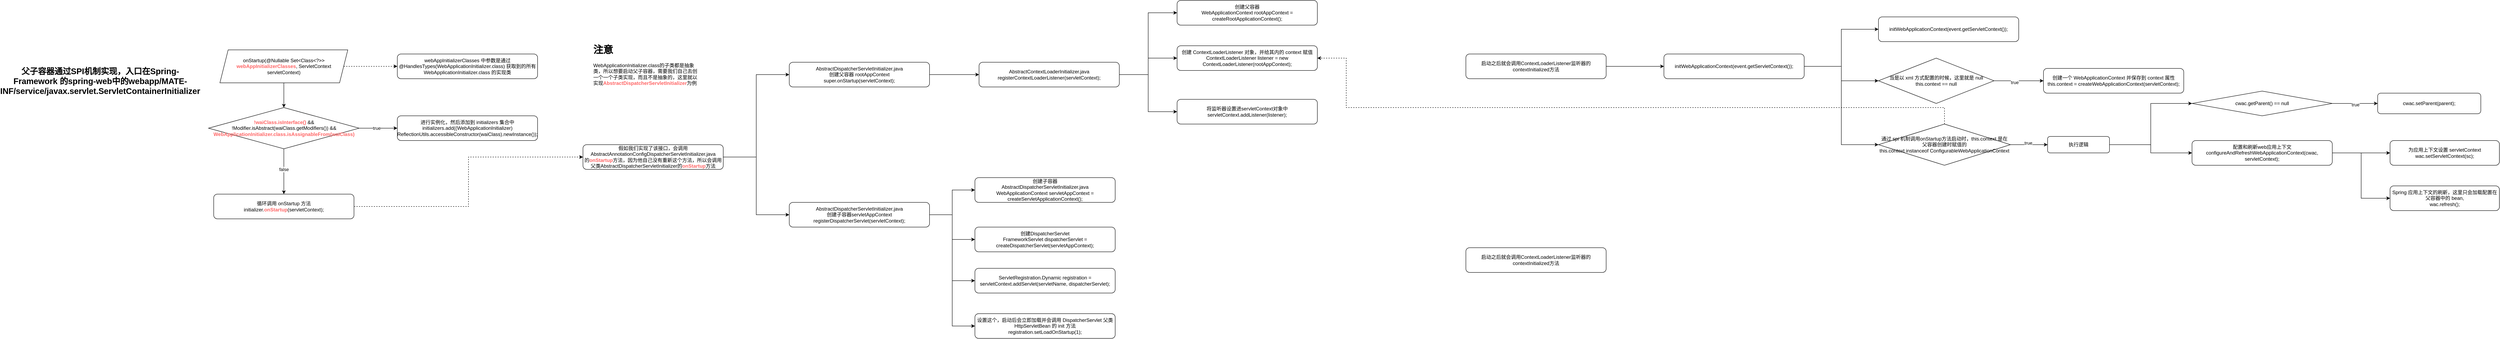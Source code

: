 <mxfile version="16.1.2" type="github">
  <diagram id="70LiV7wz0bi2Di8q39UR" name="第 1 页">
    <mxGraphModel dx="1261" dy="4100" grid="1" gridSize="10" guides="1" tooltips="1" connect="1" arrows="1" fold="1" page="1" pageScale="1" pageWidth="2339" pageHeight="3300" math="0" shadow="0">
      <root>
        <mxCell id="0" />
        <mxCell id="1" parent="0" />
        <mxCell id="CxRJg8WJ5stTx7T4FeH7-5" style="edgeStyle=orthogonalEdgeStyle;rounded=0;orthogonalLoop=1;jettySize=auto;html=1;exitX=1;exitY=0.5;exitDx=0;exitDy=0;fontColor=#FF6666;dashed=1;" parent="1" source="CxRJg8WJ5stTx7T4FeH7-1" target="CxRJg8WJ5stTx7T4FeH7-4" edge="1">
          <mxGeometry relative="1" as="geometry" />
        </mxCell>
        <mxCell id="CxRJg8WJ5stTx7T4FeH7-7" style="edgeStyle=orthogonalEdgeStyle;rounded=0;orthogonalLoop=1;jettySize=auto;html=1;exitX=0.5;exitY=1;exitDx=0;exitDy=0;fontColor=#000000;" parent="1" source="CxRJg8WJ5stTx7T4FeH7-1" target="CxRJg8WJ5stTx7T4FeH7-6" edge="1">
          <mxGeometry relative="1" as="geometry" />
        </mxCell>
        <mxCell id="CxRJg8WJ5stTx7T4FeH7-1" value="onStartup(@Nullable Set&amp;lt;Class&amp;lt;?&amp;gt;&amp;gt; &lt;b&gt;&lt;font color=&quot;#ff6666&quot;&gt;webAppInitializerClasses&lt;/font&gt;&lt;/b&gt;, ServletContext servletContext)" style="shape=parallelogram;perimeter=parallelogramPerimeter;whiteSpace=wrap;html=1;fixedSize=1;" parent="1" vertex="1">
          <mxGeometry x="570" y="80" width="310" height="80" as="geometry" />
        </mxCell>
        <mxCell id="CxRJg8WJ5stTx7T4FeH7-3" value="&lt;b&gt;&lt;font style=&quot;font-size: 20px&quot;&gt;父子容器通过SPI机制实现，入口在Spring-Framework 的spring-web中的webapp/MATE-INF/service/javax.servlet.ServletContainerInitializer&lt;/font&gt;&lt;/b&gt;" style="text;html=1;strokeColor=none;fillColor=none;align=center;verticalAlign=middle;whiteSpace=wrap;rounded=0;" parent="1" vertex="1">
          <mxGeometry x="40" y="30" width="480" height="250" as="geometry" />
        </mxCell>
        <mxCell id="CxRJg8WJ5stTx7T4FeH7-4" value="&lt;font color=&quot;#000000&quot;&gt;webAppInitializerClasses 中参数是通过 @HandlesTypes(WebApplicationInitializer.class) 获取到的所有 WebApplicationInitializer.class 的实现类&lt;/font&gt;" style="rounded=1;whiteSpace=wrap;html=1;fontColor=#FF6666;" parent="1" vertex="1">
          <mxGeometry x="1000" y="90" width="340" height="60" as="geometry" />
        </mxCell>
        <mxCell id="CxRJg8WJ5stTx7T4FeH7-10" style="edgeStyle=orthogonalEdgeStyle;rounded=0;orthogonalLoop=1;jettySize=auto;html=1;exitX=1;exitY=0.5;exitDx=0;exitDy=0;fontColor=#000000;" parent="1" source="CxRJg8WJ5stTx7T4FeH7-6" target="CxRJg8WJ5stTx7T4FeH7-9" edge="1">
          <mxGeometry relative="1" as="geometry" />
        </mxCell>
        <mxCell id="CxRJg8WJ5stTx7T4FeH7-11" value="true" style="edgeLabel;html=1;align=center;verticalAlign=middle;resizable=0;points=[];fontColor=#000000;" parent="CxRJg8WJ5stTx7T4FeH7-10" vertex="1" connectable="0">
          <mxGeometry x="-0.232" y="-2" relative="1" as="geometry">
            <mxPoint x="7" y="-2" as="offset" />
          </mxGeometry>
        </mxCell>
        <mxCell id="CxRJg8WJ5stTx7T4FeH7-13" style="edgeStyle=orthogonalEdgeStyle;rounded=0;orthogonalLoop=1;jettySize=auto;html=1;exitX=0.5;exitY=1;exitDx=0;exitDy=0;fontColor=#000000;" parent="1" source="CxRJg8WJ5stTx7T4FeH7-6" target="CxRJg8WJ5stTx7T4FeH7-12" edge="1">
          <mxGeometry relative="1" as="geometry" />
        </mxCell>
        <mxCell id="CxRJg8WJ5stTx7T4FeH7-14" value="false" style="edgeLabel;html=1;align=center;verticalAlign=middle;resizable=0;points=[];fontColor=#000000;" parent="CxRJg8WJ5stTx7T4FeH7-13" vertex="1" connectable="0">
          <mxGeometry x="-0.091" relative="1" as="geometry">
            <mxPoint as="offset" />
          </mxGeometry>
        </mxCell>
        <mxCell id="CxRJg8WJ5stTx7T4FeH7-6" value="&lt;b&gt;!waiClass.isInterface() &lt;/b&gt;&lt;font color=&quot;#000000&quot;&gt;&amp;amp;&amp;amp; !Modifier.isAbstract(waiClass.getModifiers()) &amp;amp;&amp;amp;&lt;/font&gt;&lt;br&gt;&lt;b&gt;WebApplicationInitializer.class.isAssignableFrom(waiClass)&lt;/b&gt;" style="rhombus;whiteSpace=wrap;html=1;fontColor=#FF6666;" parent="1" vertex="1">
          <mxGeometry x="542.5" y="220" width="365" height="100" as="geometry" />
        </mxCell>
        <mxCell id="CxRJg8WJ5stTx7T4FeH7-9" value="&lt;font color=&quot;#000000&quot;&gt;进行实例化，然后添加到 initializers 集合中&lt;br&gt;&lt;/font&gt;&lt;div&gt;&lt;font color=&quot;#000000&quot;&gt;initializers.add((WebApplicationInitializer)&lt;/font&gt;&lt;/div&gt;&lt;div&gt;&lt;font color=&quot;#000000&quot;&gt;&lt;span&gt;        &lt;/span&gt;ReflectionUtils.accessibleConstructor(waiClass).newInstance());&lt;/font&gt;&lt;/div&gt;" style="rounded=1;whiteSpace=wrap;html=1;fontColor=#FF6666;" parent="1" vertex="1">
          <mxGeometry x="1000" y="240" width="340" height="60" as="geometry" />
        </mxCell>
        <mxCell id="CxRJg8WJ5stTx7T4FeH7-18" style="edgeStyle=orthogonalEdgeStyle;rounded=0;orthogonalLoop=1;jettySize=auto;html=1;exitX=1;exitY=0.5;exitDx=0;exitDy=0;entryX=0;entryY=0.5;entryDx=0;entryDy=0;fontSize=20;fontColor=#FF6666;dashed=1;" parent="1" source="CxRJg8WJ5stTx7T4FeH7-12" target="CxRJg8WJ5stTx7T4FeH7-17" edge="1">
          <mxGeometry relative="1" as="geometry" />
        </mxCell>
        <mxCell id="CxRJg8WJ5stTx7T4FeH7-12" value="&lt;div&gt;&lt;font color=&quot;#000000&quot;&gt;循环调用 onStartup 方法&lt;/font&gt;&lt;/div&gt;&lt;div&gt;&lt;span style=&quot;color: rgb(0 , 0 , 0)&quot;&gt;   &lt;/span&gt;&lt;font color=&quot;#000000&quot;&gt;initializer.&lt;/font&gt;&lt;b&gt;onStartup&lt;/b&gt;&lt;font color=&quot;#000000&quot;&gt;(servletContext);&lt;/font&gt;&lt;/div&gt;" style="rounded=1;whiteSpace=wrap;html=1;fontColor=#FF6666;" parent="1" vertex="1">
          <mxGeometry x="555" y="430" width="340" height="60" as="geometry" />
        </mxCell>
        <mxCell id="CxRJg8WJ5stTx7T4FeH7-16" value="&lt;h1&gt;&lt;font color=&quot;#000000&quot;&gt;注意&lt;/font&gt;&lt;/h1&gt;&lt;p&gt;&lt;font color=&quot;#000000&quot;&gt;WebApplicationInitializer.class的子类都是抽象类，所以想要启动父子容器，需要我们自己去创一个一个子类实现，而且不是抽象的，这里就以实现&lt;/font&gt;&lt;b&gt;AbstractDispatcherServletInitializer&lt;/b&gt;&lt;font color=&quot;#000000&quot;&gt;为例&lt;/font&gt;&lt;br&gt;&lt;/p&gt;" style="text;html=1;strokeColor=none;fillColor=none;spacing=5;spacingTop=-20;whiteSpace=wrap;overflow=hidden;rounded=0;fontColor=#FF6666;" parent="1" vertex="1">
          <mxGeometry x="1470" y="60" width="270" height="120" as="geometry" />
        </mxCell>
        <mxCell id="CxRJg8WJ5stTx7T4FeH7-21" style="edgeStyle=orthogonalEdgeStyle;rounded=0;orthogonalLoop=1;jettySize=auto;html=1;exitX=1;exitY=0.5;exitDx=0;exitDy=0;entryX=0;entryY=0.5;entryDx=0;entryDy=0;fontSize=20;fontColor=#FF6666;" parent="1" source="CxRJg8WJ5stTx7T4FeH7-17" target="CxRJg8WJ5stTx7T4FeH7-19" edge="1">
          <mxGeometry relative="1" as="geometry" />
        </mxCell>
        <mxCell id="CxRJg8WJ5stTx7T4FeH7-22" style="edgeStyle=orthogonalEdgeStyle;rounded=0;orthogonalLoop=1;jettySize=auto;html=1;exitX=1;exitY=0.5;exitDx=0;exitDy=0;entryX=0;entryY=0.5;entryDx=0;entryDy=0;fontSize=20;fontColor=#FF6666;" parent="1" source="CxRJg8WJ5stTx7T4FeH7-17" target="CxRJg8WJ5stTx7T4FeH7-20" edge="1">
          <mxGeometry relative="1" as="geometry" />
        </mxCell>
        <mxCell id="CxRJg8WJ5stTx7T4FeH7-17" value="&lt;font color=&quot;#000000&quot;&gt;假如我们实现了该接口，会调用&lt;br&gt;AbstractAnnotationConfigDispatcherServletInitializer.java&lt;br&gt;的&lt;/font&gt;&lt;b&gt;onStartup&lt;/b&gt;&lt;font color=&quot;#000000&quot;&gt;方法，因为他自己没有重新这个方法，所以会调用父类AbstractDispatcherServletInitializer的&lt;/font&gt;&lt;b&gt;onStartup&lt;/b&gt;&lt;font color=&quot;#000000&quot;&gt;方法&lt;/font&gt;&lt;font color=&quot;#000000&quot;&gt;&lt;br&gt;&lt;/font&gt;" style="rounded=1;whiteSpace=wrap;html=1;fontColor=#FF6666;" parent="1" vertex="1">
          <mxGeometry x="1450" y="310" width="340" height="60" as="geometry" />
        </mxCell>
        <mxCell id="CxRJg8WJ5stTx7T4FeH7-24" style="edgeStyle=orthogonalEdgeStyle;rounded=0;orthogonalLoop=1;jettySize=auto;html=1;exitX=1;exitY=0.5;exitDx=0;exitDy=0;entryX=0;entryY=0.5;entryDx=0;entryDy=0;fontSize=20;fontColor=#FF6666;" parent="1" source="CxRJg8WJ5stTx7T4FeH7-19" target="CxRJg8WJ5stTx7T4FeH7-23" edge="1">
          <mxGeometry relative="1" as="geometry" />
        </mxCell>
        <mxCell id="CxRJg8WJ5stTx7T4FeH7-19" value="&lt;font color=&quot;#000000&quot;&gt;&lt;div&gt;AbstractDispatcherServletInitializer.java&lt;br&gt;&lt;/div&gt;&lt;div&gt;创建父容器 rootAppContext&lt;/div&gt;&lt;div&gt;&lt;span&gt;  &lt;/span&gt;super.onStartup(servletContext);&lt;/div&gt;&lt;/font&gt;" style="rounded=1;whiteSpace=wrap;html=1;fontColor=#FF6666;" parent="1" vertex="1">
          <mxGeometry x="1950" y="110" width="340" height="60" as="geometry" />
        </mxCell>
        <mxCell id="CxRJg8WJ5stTx7T4FeH7-32" style="edgeStyle=orthogonalEdgeStyle;rounded=0;orthogonalLoop=1;jettySize=auto;html=1;exitX=1;exitY=0.5;exitDx=0;exitDy=0;entryX=0;entryY=0.5;entryDx=0;entryDy=0;fontSize=20;fontColor=#FF6666;" parent="1" source="CxRJg8WJ5stTx7T4FeH7-20" target="CxRJg8WJ5stTx7T4FeH7-31" edge="1">
          <mxGeometry relative="1" as="geometry" />
        </mxCell>
        <mxCell id="CxRJg8WJ5stTx7T4FeH7-34" style="edgeStyle=orthogonalEdgeStyle;rounded=0;orthogonalLoop=1;jettySize=auto;html=1;exitX=1;exitY=0.5;exitDx=0;exitDy=0;entryX=0;entryY=0.5;entryDx=0;entryDy=0;fontSize=20;fontColor=#FF6666;" parent="1" source="CxRJg8WJ5stTx7T4FeH7-20" target="CxRJg8WJ5stTx7T4FeH7-33" edge="1">
          <mxGeometry relative="1" as="geometry" />
        </mxCell>
        <mxCell id="CxRJg8WJ5stTx7T4FeH7-36" style="edgeStyle=orthogonalEdgeStyle;rounded=0;orthogonalLoop=1;jettySize=auto;html=1;exitX=1;exitY=0.5;exitDx=0;exitDy=0;entryX=0;entryY=0.5;entryDx=0;entryDy=0;fontSize=20;fontColor=#FF6666;" parent="1" source="CxRJg8WJ5stTx7T4FeH7-20" target="CxRJg8WJ5stTx7T4FeH7-35" edge="1">
          <mxGeometry relative="1" as="geometry" />
        </mxCell>
        <mxCell id="CxRJg8WJ5stTx7T4FeH7-38" style="edgeStyle=orthogonalEdgeStyle;rounded=0;orthogonalLoop=1;jettySize=auto;html=1;exitX=1;exitY=0.5;exitDx=0;exitDy=0;entryX=0;entryY=0.5;entryDx=0;entryDy=0;fontSize=20;fontColor=#FF6666;" parent="1" source="CxRJg8WJ5stTx7T4FeH7-20" target="CxRJg8WJ5stTx7T4FeH7-37" edge="1">
          <mxGeometry relative="1" as="geometry" />
        </mxCell>
        <mxCell id="CxRJg8WJ5stTx7T4FeH7-20" value="&lt;font color=&quot;#000000&quot;&gt;&lt;div&gt;AbstractDispatcherServletInitializer.java&lt;/div&gt;&lt;div&gt;创建子容器servletAppContext&lt;/div&gt;&lt;div&gt;&lt;span&gt;  &lt;/span&gt;registerDispatcherServlet(servletContext);&lt;/div&gt;&lt;/font&gt;" style="rounded=1;whiteSpace=wrap;html=1;fontColor=#FF6666;" parent="1" vertex="1">
          <mxGeometry x="1950" y="450" width="340" height="60" as="geometry" />
        </mxCell>
        <mxCell id="CxRJg8WJ5stTx7T4FeH7-26" style="edgeStyle=orthogonalEdgeStyle;rounded=0;orthogonalLoop=1;jettySize=auto;html=1;exitX=1;exitY=0.5;exitDx=0;exitDy=0;entryX=0;entryY=0.5;entryDx=0;entryDy=0;fontSize=20;fontColor=#FF6666;" parent="1" source="CxRJg8WJ5stTx7T4FeH7-23" target="CxRJg8WJ5stTx7T4FeH7-25" edge="1">
          <mxGeometry relative="1" as="geometry" />
        </mxCell>
        <mxCell id="CxRJg8WJ5stTx7T4FeH7-28" style="edgeStyle=orthogonalEdgeStyle;rounded=0;orthogonalLoop=1;jettySize=auto;html=1;exitX=1;exitY=0.5;exitDx=0;exitDy=0;fontSize=20;fontColor=#FF6666;" parent="1" source="CxRJg8WJ5stTx7T4FeH7-23" target="CxRJg8WJ5stTx7T4FeH7-27" edge="1">
          <mxGeometry relative="1" as="geometry" />
        </mxCell>
        <mxCell id="CxRJg8WJ5stTx7T4FeH7-30" style="edgeStyle=orthogonalEdgeStyle;rounded=0;orthogonalLoop=1;jettySize=auto;html=1;exitX=1;exitY=0.5;exitDx=0;exitDy=0;entryX=0;entryY=0.5;entryDx=0;entryDy=0;fontSize=20;fontColor=#FF6666;" parent="1" source="CxRJg8WJ5stTx7T4FeH7-23" target="CxRJg8WJ5stTx7T4FeH7-29" edge="1">
          <mxGeometry relative="1" as="geometry" />
        </mxCell>
        <mxCell id="CxRJg8WJ5stTx7T4FeH7-23" value="&lt;font color=&quot;#000000&quot;&gt;&lt;div&gt;AbstractContextLoaderInitializer.java&lt;br&gt;&lt;/div&gt;&lt;div&gt;&lt;span&gt;  &lt;/span&gt;registerContextLoaderListener(servletContext);&lt;/div&gt;&lt;/font&gt;" style="rounded=1;whiteSpace=wrap;html=1;fontColor=#FF6666;" parent="1" vertex="1">
          <mxGeometry x="2410" y="110" width="340" height="60" as="geometry" />
        </mxCell>
        <mxCell id="CxRJg8WJ5stTx7T4FeH7-25" value="&lt;font color=&quot;#000000&quot;&gt;&lt;div&gt;创建父容器&lt;/div&gt;&lt;div&gt;&lt;span&gt;  &lt;/span&gt;WebApplicationContext rootAppContext = createRootApplicationContext();&lt;/div&gt;&lt;/font&gt;" style="rounded=1;whiteSpace=wrap;html=1;fontColor=#FF6666;" parent="1" vertex="1">
          <mxGeometry x="2890" y="-40" width="340" height="60" as="geometry" />
        </mxCell>
        <mxCell id="CxRJg8WJ5stTx7T4FeH7-27" value="&lt;font color=&quot;#000000&quot;&gt;&lt;div&gt;&lt;span&gt;创建 ContextLoaderListener 对象，并给其内的 context 赋值&lt;/span&gt;&lt;br&gt;&lt;/div&gt;&lt;div&gt;&lt;div&gt;&lt;span&gt;   &lt;/span&gt;ContextLoaderListener listener = new ContextLoaderListener(rootAppContext);&lt;/div&gt;&lt;/div&gt;&lt;/font&gt;" style="rounded=1;whiteSpace=wrap;html=1;fontColor=#FF6666;" parent="1" vertex="1">
          <mxGeometry x="2890" y="70" width="340" height="60" as="geometry" />
        </mxCell>
        <mxCell id="CxRJg8WJ5stTx7T4FeH7-29" value="&lt;font color=&quot;#000000&quot;&gt;将监听器设置进&lt;/font&gt;&lt;span style=&quot;color: rgb(0 , 0 , 0)&quot;&gt;servletContext对象中&lt;br&gt;&lt;/span&gt;&lt;span style=&quot;color: rgb(0 , 0 , 0)&quot;&gt;servletContext&lt;/span&gt;&lt;font color=&quot;#000000&quot;&gt;.addListener(listener);&lt;br&gt;&lt;/font&gt;" style="rounded=1;whiteSpace=wrap;html=1;fontColor=#FF6666;" parent="1" vertex="1">
          <mxGeometry x="2890" y="200" width="340" height="60" as="geometry" />
        </mxCell>
        <mxCell id="CxRJg8WJ5stTx7T4FeH7-31" value="&lt;div style=&quot;color: rgb(0 , 0 , 0)&quot;&gt;创建子容器&lt;/div&gt;&lt;font color=&quot;#000000&quot;&gt;&lt;div&gt;AbstractDispatcherServletInitializer.java&lt;/div&gt;&lt;div&gt;&lt;span&gt;WebApplicationContext servletAppContext = createServletApplicationContext();&lt;/span&gt;&lt;br&gt;&lt;/div&gt;&lt;/font&gt;" style="rounded=1;whiteSpace=wrap;html=1;fontColor=#FF6666;" parent="1" vertex="1">
          <mxGeometry x="2400" y="390" width="340" height="60" as="geometry" />
        </mxCell>
        <mxCell id="CxRJg8WJ5stTx7T4FeH7-33" value="&lt;div&gt;&lt;font color=&quot;#000000&quot;&gt;创建DispatcherServlet&lt;/font&gt;&lt;/div&gt;&lt;div&gt;&lt;font color=&quot;#000000&quot;&gt;FrameworkServlet dispatcherServlet = createDispatcherServlet(servletAppContext);&lt;/font&gt;&lt;br&gt;&lt;/div&gt;" style="rounded=1;whiteSpace=wrap;html=1;fontColor=#FF6666;" parent="1" vertex="1">
          <mxGeometry x="2400" y="510" width="340" height="60" as="geometry" />
        </mxCell>
        <mxCell id="CxRJg8WJ5stTx7T4FeH7-35" value="&lt;div&gt;&lt;font color=&quot;#000000&quot;&gt;ServletRegistration.Dynamic registration = servletContext.addServlet(servletName, dispatcherServlet);&lt;/font&gt;&lt;br&gt;&lt;/div&gt;" style="rounded=1;whiteSpace=wrap;html=1;fontColor=#FF6666;" parent="1" vertex="1">
          <mxGeometry x="2400" y="610" width="340" height="60" as="geometry" />
        </mxCell>
        <mxCell id="CxRJg8WJ5stTx7T4FeH7-37" value="&lt;div&gt;&lt;div&gt;&lt;font color=&quot;#000000&quot;&gt;设置这个，启动后会立即加载并会调用 DispatcherServlet 父类 HttpServletBean 的 init 方法&lt;/font&gt;&lt;/div&gt;&lt;div&gt;&lt;font color=&quot;#000000&quot;&gt;&lt;span&gt;  &lt;/span&gt;registration.setLoadOnStartup(1);&lt;/font&gt;&lt;/div&gt;&lt;/div&gt;" style="rounded=1;whiteSpace=wrap;html=1;fontColor=#FF6666;" parent="1" vertex="1">
          <mxGeometry x="2400" y="720" width="340" height="60" as="geometry" />
        </mxCell>
        <mxCell id="CxRJg8WJ5stTx7T4FeH7-42" style="edgeStyle=orthogonalEdgeStyle;rounded=0;orthogonalLoop=1;jettySize=auto;html=1;exitX=1;exitY=0.5;exitDx=0;exitDy=0;entryX=0;entryY=0.5;entryDx=0;entryDy=0;fontSize=20;fontColor=#FF6666;" parent="1" source="CxRJg8WJ5stTx7T4FeH7-40" target="CxRJg8WJ5stTx7T4FeH7-41" edge="1">
          <mxGeometry relative="1" as="geometry" />
        </mxCell>
        <mxCell id="CxRJg8WJ5stTx7T4FeH7-40" value="&lt;font color=&quot;#000000&quot;&gt;启动之后就会调用ContextLoaderListener监听器的contextInitialized方法&lt;/font&gt;" style="rounded=1;whiteSpace=wrap;html=1;fontColor=#FF6666;" parent="1" vertex="1">
          <mxGeometry x="3590" y="90" width="340" height="60" as="geometry" />
        </mxCell>
        <mxCell id="CxRJg8WJ5stTx7T4FeH7-44" style="edgeStyle=orthogonalEdgeStyle;rounded=0;orthogonalLoop=1;jettySize=auto;html=1;exitX=1;exitY=0.5;exitDx=0;exitDy=0;entryX=0;entryY=0.5;entryDx=0;entryDy=0;fontSize=20;fontColor=#FF6666;" parent="1" source="CxRJg8WJ5stTx7T4FeH7-41" target="CxRJg8WJ5stTx7T4FeH7-43" edge="1">
          <mxGeometry relative="1" as="geometry" />
        </mxCell>
        <mxCell id="CxRJg8WJ5stTx7T4FeH7-51" style="edgeStyle=orthogonalEdgeStyle;rounded=0;orthogonalLoop=1;jettySize=auto;html=1;exitX=1;exitY=0.5;exitDx=0;exitDy=0;entryX=0;entryY=0.5;entryDx=0;entryDy=0;fontSize=12;fontColor=#000000;" parent="1" source="CxRJg8WJ5stTx7T4FeH7-41" target="CxRJg8WJ5stTx7T4FeH7-50" edge="1">
          <mxGeometry relative="1" as="geometry" />
        </mxCell>
        <mxCell id="Ng5JVmeW-zNZZsK0bWua-3" style="edgeStyle=orthogonalEdgeStyle;rounded=0;orthogonalLoop=1;jettySize=auto;html=1;exitX=1;exitY=0.5;exitDx=0;exitDy=0;entryX=0;entryY=0.5;entryDx=0;entryDy=0;" edge="1" parent="1" source="CxRJg8WJ5stTx7T4FeH7-41" target="Ng5JVmeW-zNZZsK0bWua-1">
          <mxGeometry relative="1" as="geometry" />
        </mxCell>
        <mxCell id="CxRJg8WJ5stTx7T4FeH7-41" value="&lt;font color=&quot;#000000&quot;&gt;initWebApplicationContext(event.getServletContext());&lt;/font&gt;" style="rounded=1;whiteSpace=wrap;html=1;fontColor=#FF6666;" parent="1" vertex="1">
          <mxGeometry x="4070" y="90" width="340" height="60" as="geometry" />
        </mxCell>
        <mxCell id="CxRJg8WJ5stTx7T4FeH7-43" value="&lt;font color=&quot;#000000&quot;&gt;initWebApplicationContext(event.getServletContext());&lt;/font&gt;" style="rounded=1;whiteSpace=wrap;html=1;fontColor=#FF6666;" parent="1" vertex="1">
          <mxGeometry x="4590" width="340" height="60" as="geometry" />
        </mxCell>
        <mxCell id="CxRJg8WJ5stTx7T4FeH7-53" style="edgeStyle=orthogonalEdgeStyle;rounded=0;orthogonalLoop=1;jettySize=auto;html=1;exitX=1;exitY=0.5;exitDx=0;exitDy=0;fontSize=12;fontColor=#000000;" parent="1" source="CxRJg8WJ5stTx7T4FeH7-50" target="CxRJg8WJ5stTx7T4FeH7-52" edge="1">
          <mxGeometry relative="1" as="geometry" />
        </mxCell>
        <mxCell id="Ng5JVmeW-zNZZsK0bWua-2" value="true" style="edgeLabel;html=1;align=center;verticalAlign=middle;resizable=0;points=[];" vertex="1" connectable="0" parent="CxRJg8WJ5stTx7T4FeH7-53">
          <mxGeometry x="-0.167" y="-4" relative="1" as="geometry">
            <mxPoint as="offset" />
          </mxGeometry>
        </mxCell>
        <mxCell id="CxRJg8WJ5stTx7T4FeH7-50" value="当是以 xml 方式配置的时候，这里就是 null &lt;br&gt;this.context == null" style="rhombus;whiteSpace=wrap;html=1;fontSize=12;fontColor=#000000;" parent="1" vertex="1">
          <mxGeometry x="4590" y="100" width="280" height="110" as="geometry" />
        </mxCell>
        <mxCell id="CxRJg8WJ5stTx7T4FeH7-52" value="&lt;div&gt;&lt;font color=&quot;#000000&quot;&gt;创建一个 WebApplicationContext 并保存到 context 属性&lt;/font&gt;&lt;/div&gt;&lt;div&gt;&lt;font color=&quot;#000000&quot;&gt;&lt;span&gt;    &lt;/span&gt;this.context = createWebApplicationContext(servletContext);&lt;/font&gt;&lt;/div&gt;" style="rounded=1;whiteSpace=wrap;html=1;fontColor=#FF6666;" parent="1" vertex="1">
          <mxGeometry x="4990" y="125" width="340" height="60" as="geometry" />
        </mxCell>
        <mxCell id="Ng5JVmeW-zNZZsK0bWua-4" style="edgeStyle=orthogonalEdgeStyle;rounded=0;orthogonalLoop=1;jettySize=auto;html=1;exitX=0.5;exitY=0;exitDx=0;exitDy=0;entryX=1;entryY=0.5;entryDx=0;entryDy=0;dashed=1;" edge="1" parent="1" source="Ng5JVmeW-zNZZsK0bWua-1" target="CxRJg8WJ5stTx7T4FeH7-27">
          <mxGeometry relative="1" as="geometry">
            <Array as="points">
              <mxPoint x="4750" y="220" />
              <mxPoint x="3300" y="220" />
              <mxPoint x="3300" y="100" />
            </Array>
          </mxGeometry>
        </mxCell>
        <mxCell id="Ng5JVmeW-zNZZsK0bWua-6" style="edgeStyle=orthogonalEdgeStyle;rounded=0;orthogonalLoop=1;jettySize=auto;html=1;exitX=1;exitY=0.5;exitDx=0;exitDy=0;entryX=0;entryY=0.5;entryDx=0;entryDy=0;" edge="1" parent="1" source="Ng5JVmeW-zNZZsK0bWua-1" target="Ng5JVmeW-zNZZsK0bWua-5">
          <mxGeometry relative="1" as="geometry" />
        </mxCell>
        <mxCell id="Ng5JVmeW-zNZZsK0bWua-7" value="true" style="edgeLabel;html=1;align=center;verticalAlign=middle;resizable=0;points=[];" vertex="1" connectable="0" parent="Ng5JVmeW-zNZZsK0bWua-6">
          <mxGeometry x="-0.073" y="4" relative="1" as="geometry">
            <mxPoint x="1" as="offset" />
          </mxGeometry>
        </mxCell>
        <mxCell id="Ng5JVmeW-zNZZsK0bWua-1" value="通过 spi 机制调用onStartup方法启动时，this.context 是在父容器创建时赋值的&lt;br&gt;this.context instanceof ConfigurableWebApplicationContext" style="rhombus;whiteSpace=wrap;html=1;fontSize=12;fontColor=#000000;" vertex="1" parent="1">
          <mxGeometry x="4590" y="260" width="320" height="100" as="geometry" />
        </mxCell>
        <mxCell id="Ng5JVmeW-zNZZsK0bWua-9" style="edgeStyle=orthogonalEdgeStyle;rounded=0;orthogonalLoop=1;jettySize=auto;html=1;exitX=1;exitY=0.5;exitDx=0;exitDy=0;entryX=0;entryY=0.5;entryDx=0;entryDy=0;" edge="1" parent="1" source="Ng5JVmeW-zNZZsK0bWua-5" target="Ng5JVmeW-zNZZsK0bWua-8">
          <mxGeometry relative="1" as="geometry" />
        </mxCell>
        <mxCell id="Ng5JVmeW-zNZZsK0bWua-14" style="edgeStyle=orthogonalEdgeStyle;rounded=0;orthogonalLoop=1;jettySize=auto;html=1;exitX=1;exitY=0.5;exitDx=0;exitDy=0;entryX=0;entryY=0.5;entryDx=0;entryDy=0;" edge="1" parent="1" source="Ng5JVmeW-zNZZsK0bWua-5" target="Ng5JVmeW-zNZZsK0bWua-10">
          <mxGeometry relative="1" as="geometry" />
        </mxCell>
        <mxCell id="Ng5JVmeW-zNZZsK0bWua-5" value="&lt;font color=&quot;#000000&quot;&gt;执行逻辑&lt;/font&gt;" style="rounded=1;whiteSpace=wrap;html=1;fontColor=#FF6666;" vertex="1" parent="1">
          <mxGeometry x="5000" y="290" width="150" height="40" as="geometry" />
        </mxCell>
        <mxCell id="Ng5JVmeW-zNZZsK0bWua-12" style="edgeStyle=orthogonalEdgeStyle;rounded=0;orthogonalLoop=1;jettySize=auto;html=1;exitX=1;exitY=0.5;exitDx=0;exitDy=0;" edge="1" parent="1" source="Ng5JVmeW-zNZZsK0bWua-8" target="Ng5JVmeW-zNZZsK0bWua-11">
          <mxGeometry relative="1" as="geometry" />
        </mxCell>
        <mxCell id="Ng5JVmeW-zNZZsK0bWua-13" value="true" style="edgeLabel;html=1;align=center;verticalAlign=middle;resizable=0;points=[];" vertex="1" connectable="0" parent="Ng5JVmeW-zNZZsK0bWua-12">
          <mxGeometry x="-0.011" y="-3" relative="1" as="geometry">
            <mxPoint x="1" as="offset" />
          </mxGeometry>
        </mxCell>
        <mxCell id="Ng5JVmeW-zNZZsK0bWua-8" value="&lt;font color=&quot;#000000&quot;&gt;cwac.getParent() == null&lt;/font&gt;" style="rhombus;whiteSpace=wrap;html=1;fontColor=#FF6666;" vertex="1" parent="1">
          <mxGeometry x="5350" y="180" width="340" height="60" as="geometry" />
        </mxCell>
        <mxCell id="Ng5JVmeW-zNZZsK0bWua-16" style="edgeStyle=orthogonalEdgeStyle;rounded=0;orthogonalLoop=1;jettySize=auto;html=1;exitX=1;exitY=0.5;exitDx=0;exitDy=0;" edge="1" parent="1" source="Ng5JVmeW-zNZZsK0bWua-10" target="Ng5JVmeW-zNZZsK0bWua-15">
          <mxGeometry relative="1" as="geometry" />
        </mxCell>
        <mxCell id="Ng5JVmeW-zNZZsK0bWua-18" style="edgeStyle=orthogonalEdgeStyle;rounded=0;orthogonalLoop=1;jettySize=auto;html=1;exitX=1;exitY=0.5;exitDx=0;exitDy=0;entryX=0;entryY=0.5;entryDx=0;entryDy=0;" edge="1" parent="1" source="Ng5JVmeW-zNZZsK0bWua-10" target="Ng5JVmeW-zNZZsK0bWua-17">
          <mxGeometry relative="1" as="geometry" />
        </mxCell>
        <mxCell id="Ng5JVmeW-zNZZsK0bWua-10" value="&lt;div&gt;&lt;font color=&quot;#000000&quot;&gt;配置和刷新web应用上下文&lt;/font&gt;&lt;/div&gt;&lt;div&gt;&lt;font color=&quot;#000000&quot;&gt;&lt;span&gt;					&lt;/span&gt;configureAndRefreshWebApplicationContext(cwac, servletContext);&lt;/font&gt;&lt;/div&gt;" style="rounded=1;whiteSpace=wrap;html=1;fontColor=#FF6666;" vertex="1" parent="1">
          <mxGeometry x="5350" y="300" width="340" height="60" as="geometry" />
        </mxCell>
        <mxCell id="Ng5JVmeW-zNZZsK0bWua-11" value="&lt;font color=&quot;#000000&quot;&gt;cwac.setParent(parent);&lt;/font&gt;" style="rounded=1;whiteSpace=wrap;html=1;fontColor=#FF6666;" vertex="1" parent="1">
          <mxGeometry x="5800" y="185" width="250" height="50" as="geometry" />
        </mxCell>
        <mxCell id="Ng5JVmeW-zNZZsK0bWua-15" value="&lt;div&gt;&lt;font color=&quot;#000000&quot;&gt;为应用上下文设置 servletContext&lt;/font&gt;&lt;/div&gt;&lt;div&gt;&lt;font color=&quot;#000000&quot;&gt;&lt;span&gt;		&lt;/span&gt;wac.setServletContext(sc);&lt;/font&gt;&lt;/div&gt;" style="rounded=1;whiteSpace=wrap;html=1;fontColor=#FF6666;" vertex="1" parent="1">
          <mxGeometry x="5830" y="300" width="265" height="60" as="geometry" />
        </mxCell>
        <mxCell id="Ng5JVmeW-zNZZsK0bWua-17" value="&lt;div&gt;&lt;font color=&quot;#000000&quot;&gt;Spring 应用上下文的刷新，这里只会加载配置在父容器中的 bean,&lt;/font&gt;&lt;/div&gt;&lt;div&gt;&lt;font color=&quot;#000000&quot;&gt;&lt;span&gt;		&lt;/span&gt;wac.refresh();&lt;/font&gt;&lt;/div&gt;" style="rounded=1;whiteSpace=wrap;html=1;fontColor=#FF6666;" vertex="1" parent="1">
          <mxGeometry x="5830" y="410" width="265" height="60" as="geometry" />
        </mxCell>
        <mxCell id="Ng5JVmeW-zNZZsK0bWua-19" value="&lt;font color=&quot;#000000&quot;&gt;启动之后就会调用ContextLoaderListener监听器的contextInitialized方法&lt;/font&gt;" style="rounded=1;whiteSpace=wrap;html=1;fontColor=#FF6666;" vertex="1" parent="1">
          <mxGeometry x="3590" y="560" width="340" height="60" as="geometry" />
        </mxCell>
      </root>
    </mxGraphModel>
  </diagram>
</mxfile>
